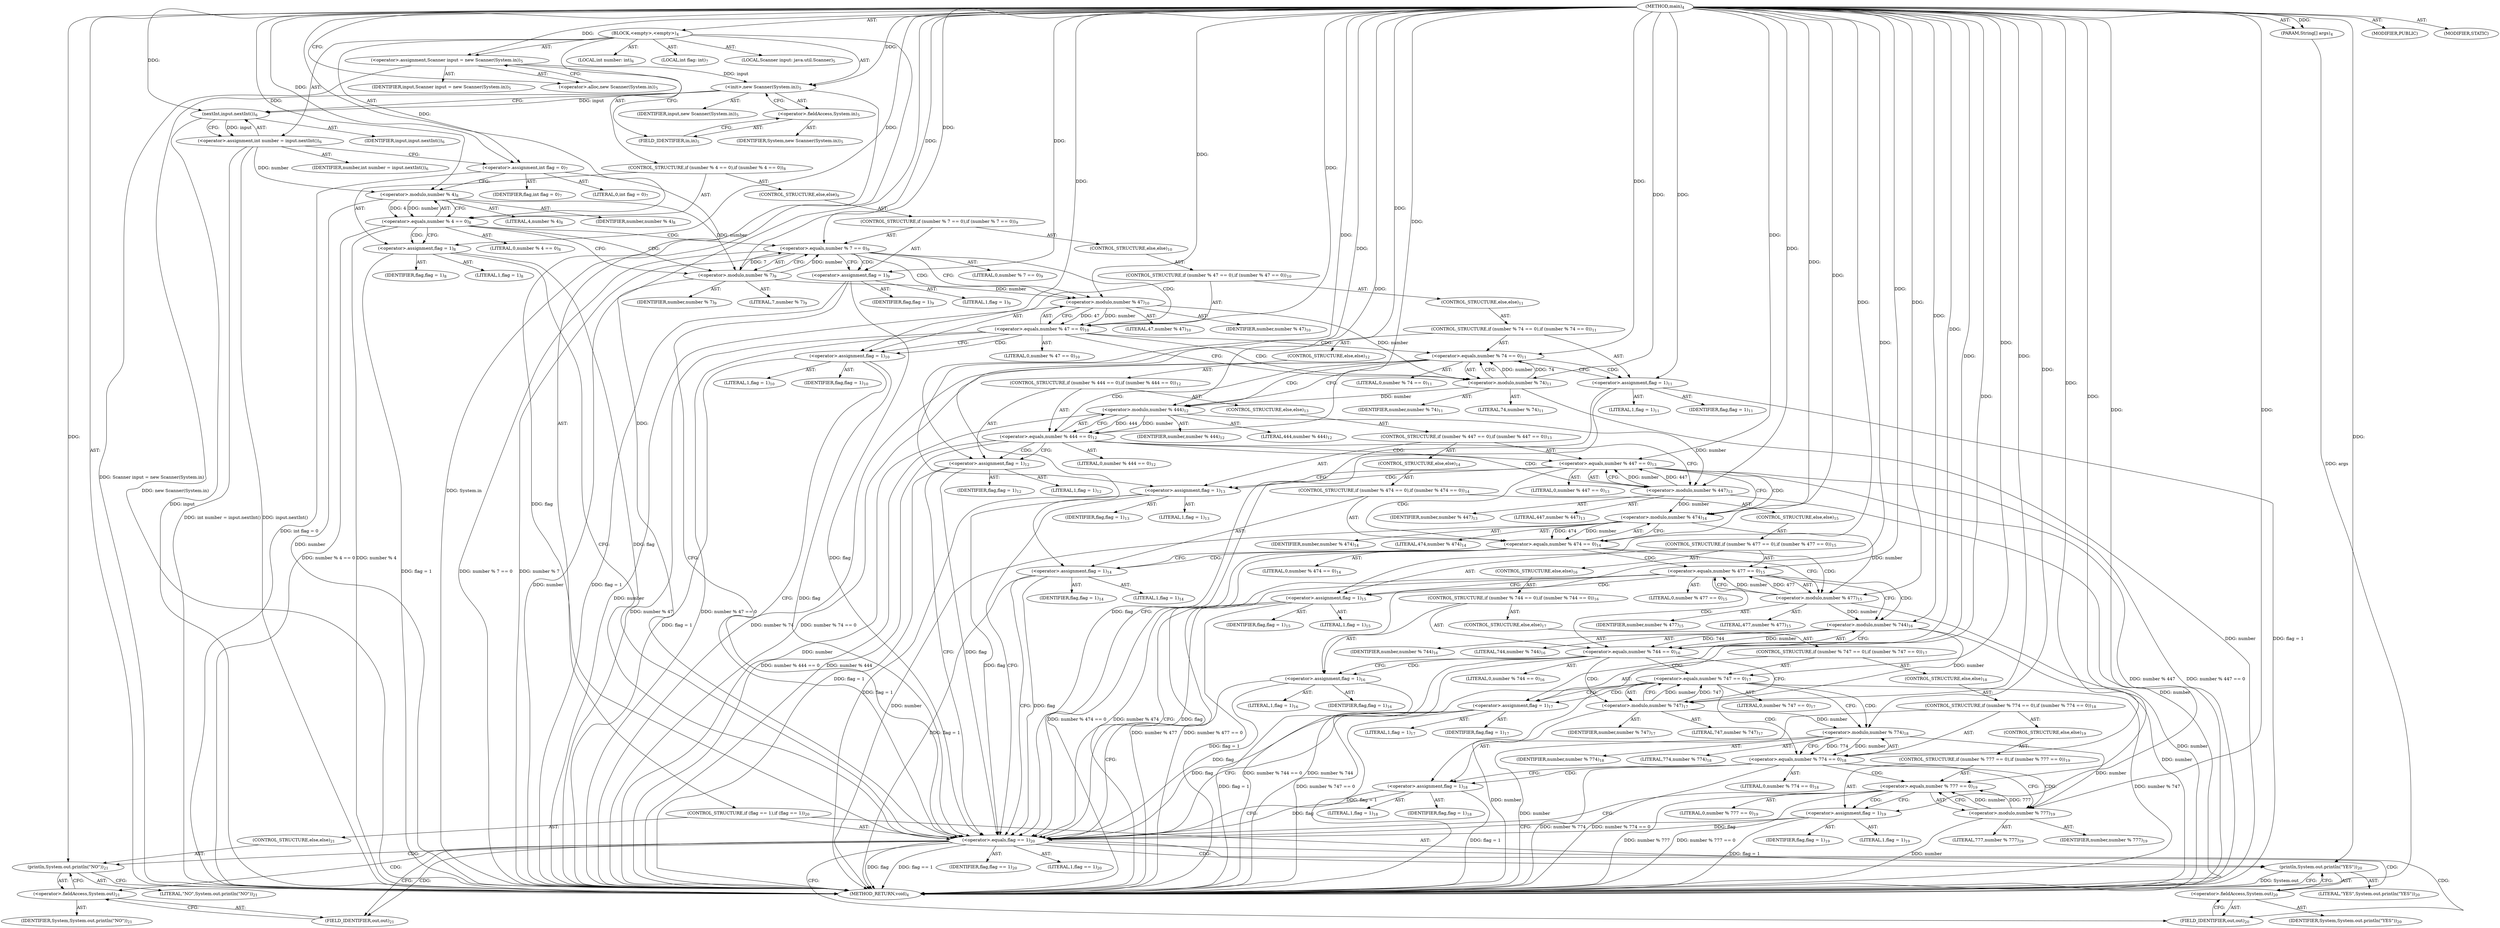 digraph "main" {  
"19" [label = <(METHOD,main)<SUB>4</SUB>> ]
"20" [label = <(PARAM,String[] args)<SUB>4</SUB>> ]
"21" [label = <(BLOCK,&lt;empty&gt;,&lt;empty&gt;)<SUB>4</SUB>> ]
"4" [label = <(LOCAL,Scanner input: java.util.Scanner)<SUB>5</SUB>> ]
"22" [label = <(&lt;operator&gt;.assignment,Scanner input = new Scanner(System.in))<SUB>5</SUB>> ]
"23" [label = <(IDENTIFIER,input,Scanner input = new Scanner(System.in))<SUB>5</SUB>> ]
"24" [label = <(&lt;operator&gt;.alloc,new Scanner(System.in))<SUB>5</SUB>> ]
"25" [label = <(&lt;init&gt;,new Scanner(System.in))<SUB>5</SUB>> ]
"3" [label = <(IDENTIFIER,input,new Scanner(System.in))<SUB>5</SUB>> ]
"26" [label = <(&lt;operator&gt;.fieldAccess,System.in)<SUB>5</SUB>> ]
"27" [label = <(IDENTIFIER,System,new Scanner(System.in))<SUB>5</SUB>> ]
"28" [label = <(FIELD_IDENTIFIER,in,in)<SUB>5</SUB>> ]
"29" [label = <(LOCAL,int number: int)<SUB>6</SUB>> ]
"30" [label = <(&lt;operator&gt;.assignment,int number = input.nextInt())<SUB>6</SUB>> ]
"31" [label = <(IDENTIFIER,number,int number = input.nextInt())<SUB>6</SUB>> ]
"32" [label = <(nextInt,input.nextInt())<SUB>6</SUB>> ]
"33" [label = <(IDENTIFIER,input,input.nextInt())<SUB>6</SUB>> ]
"34" [label = <(LOCAL,int flag: int)<SUB>7</SUB>> ]
"35" [label = <(&lt;operator&gt;.assignment,int flag = 0)<SUB>7</SUB>> ]
"36" [label = <(IDENTIFIER,flag,int flag = 0)<SUB>7</SUB>> ]
"37" [label = <(LITERAL,0,int flag = 0)<SUB>7</SUB>> ]
"38" [label = <(CONTROL_STRUCTURE,if (number % 4 == 0),if (number % 4 == 0))<SUB>8</SUB>> ]
"39" [label = <(&lt;operator&gt;.equals,number % 4 == 0)<SUB>8</SUB>> ]
"40" [label = <(&lt;operator&gt;.modulo,number % 4)<SUB>8</SUB>> ]
"41" [label = <(IDENTIFIER,number,number % 4)<SUB>8</SUB>> ]
"42" [label = <(LITERAL,4,number % 4)<SUB>8</SUB>> ]
"43" [label = <(LITERAL,0,number % 4 == 0)<SUB>8</SUB>> ]
"44" [label = <(&lt;operator&gt;.assignment,flag = 1)<SUB>8</SUB>> ]
"45" [label = <(IDENTIFIER,flag,flag = 1)<SUB>8</SUB>> ]
"46" [label = <(LITERAL,1,flag = 1)<SUB>8</SUB>> ]
"47" [label = <(CONTROL_STRUCTURE,else,else)<SUB>9</SUB>> ]
"48" [label = <(CONTROL_STRUCTURE,if (number % 7 == 0),if (number % 7 == 0))<SUB>9</SUB>> ]
"49" [label = <(&lt;operator&gt;.equals,number % 7 == 0)<SUB>9</SUB>> ]
"50" [label = <(&lt;operator&gt;.modulo,number % 7)<SUB>9</SUB>> ]
"51" [label = <(IDENTIFIER,number,number % 7)<SUB>9</SUB>> ]
"52" [label = <(LITERAL,7,number % 7)<SUB>9</SUB>> ]
"53" [label = <(LITERAL,0,number % 7 == 0)<SUB>9</SUB>> ]
"54" [label = <(&lt;operator&gt;.assignment,flag = 1)<SUB>9</SUB>> ]
"55" [label = <(IDENTIFIER,flag,flag = 1)<SUB>9</SUB>> ]
"56" [label = <(LITERAL,1,flag = 1)<SUB>9</SUB>> ]
"57" [label = <(CONTROL_STRUCTURE,else,else)<SUB>10</SUB>> ]
"58" [label = <(CONTROL_STRUCTURE,if (number % 47 == 0),if (number % 47 == 0))<SUB>10</SUB>> ]
"59" [label = <(&lt;operator&gt;.equals,number % 47 == 0)<SUB>10</SUB>> ]
"60" [label = <(&lt;operator&gt;.modulo,number % 47)<SUB>10</SUB>> ]
"61" [label = <(IDENTIFIER,number,number % 47)<SUB>10</SUB>> ]
"62" [label = <(LITERAL,47,number % 47)<SUB>10</SUB>> ]
"63" [label = <(LITERAL,0,number % 47 == 0)<SUB>10</SUB>> ]
"64" [label = <(&lt;operator&gt;.assignment,flag = 1)<SUB>10</SUB>> ]
"65" [label = <(IDENTIFIER,flag,flag = 1)<SUB>10</SUB>> ]
"66" [label = <(LITERAL,1,flag = 1)<SUB>10</SUB>> ]
"67" [label = <(CONTROL_STRUCTURE,else,else)<SUB>11</SUB>> ]
"68" [label = <(CONTROL_STRUCTURE,if (number % 74 == 0),if (number % 74 == 0))<SUB>11</SUB>> ]
"69" [label = <(&lt;operator&gt;.equals,number % 74 == 0)<SUB>11</SUB>> ]
"70" [label = <(&lt;operator&gt;.modulo,number % 74)<SUB>11</SUB>> ]
"71" [label = <(IDENTIFIER,number,number % 74)<SUB>11</SUB>> ]
"72" [label = <(LITERAL,74,number % 74)<SUB>11</SUB>> ]
"73" [label = <(LITERAL,0,number % 74 == 0)<SUB>11</SUB>> ]
"74" [label = <(&lt;operator&gt;.assignment,flag = 1)<SUB>11</SUB>> ]
"75" [label = <(IDENTIFIER,flag,flag = 1)<SUB>11</SUB>> ]
"76" [label = <(LITERAL,1,flag = 1)<SUB>11</SUB>> ]
"77" [label = <(CONTROL_STRUCTURE,else,else)<SUB>12</SUB>> ]
"78" [label = <(CONTROL_STRUCTURE,if (number % 444 == 0),if (number % 444 == 0))<SUB>12</SUB>> ]
"79" [label = <(&lt;operator&gt;.equals,number % 444 == 0)<SUB>12</SUB>> ]
"80" [label = <(&lt;operator&gt;.modulo,number % 444)<SUB>12</SUB>> ]
"81" [label = <(IDENTIFIER,number,number % 444)<SUB>12</SUB>> ]
"82" [label = <(LITERAL,444,number % 444)<SUB>12</SUB>> ]
"83" [label = <(LITERAL,0,number % 444 == 0)<SUB>12</SUB>> ]
"84" [label = <(&lt;operator&gt;.assignment,flag = 1)<SUB>12</SUB>> ]
"85" [label = <(IDENTIFIER,flag,flag = 1)<SUB>12</SUB>> ]
"86" [label = <(LITERAL,1,flag = 1)<SUB>12</SUB>> ]
"87" [label = <(CONTROL_STRUCTURE,else,else)<SUB>13</SUB>> ]
"88" [label = <(CONTROL_STRUCTURE,if (number % 447 == 0),if (number % 447 == 0))<SUB>13</SUB>> ]
"89" [label = <(&lt;operator&gt;.equals,number % 447 == 0)<SUB>13</SUB>> ]
"90" [label = <(&lt;operator&gt;.modulo,number % 447)<SUB>13</SUB>> ]
"91" [label = <(IDENTIFIER,number,number % 447)<SUB>13</SUB>> ]
"92" [label = <(LITERAL,447,number % 447)<SUB>13</SUB>> ]
"93" [label = <(LITERAL,0,number % 447 == 0)<SUB>13</SUB>> ]
"94" [label = <(&lt;operator&gt;.assignment,flag = 1)<SUB>13</SUB>> ]
"95" [label = <(IDENTIFIER,flag,flag = 1)<SUB>13</SUB>> ]
"96" [label = <(LITERAL,1,flag = 1)<SUB>13</SUB>> ]
"97" [label = <(CONTROL_STRUCTURE,else,else)<SUB>14</SUB>> ]
"98" [label = <(CONTROL_STRUCTURE,if (number % 474 == 0),if (number % 474 == 0))<SUB>14</SUB>> ]
"99" [label = <(&lt;operator&gt;.equals,number % 474 == 0)<SUB>14</SUB>> ]
"100" [label = <(&lt;operator&gt;.modulo,number % 474)<SUB>14</SUB>> ]
"101" [label = <(IDENTIFIER,number,number % 474)<SUB>14</SUB>> ]
"102" [label = <(LITERAL,474,number % 474)<SUB>14</SUB>> ]
"103" [label = <(LITERAL,0,number % 474 == 0)<SUB>14</SUB>> ]
"104" [label = <(&lt;operator&gt;.assignment,flag = 1)<SUB>14</SUB>> ]
"105" [label = <(IDENTIFIER,flag,flag = 1)<SUB>14</SUB>> ]
"106" [label = <(LITERAL,1,flag = 1)<SUB>14</SUB>> ]
"107" [label = <(CONTROL_STRUCTURE,else,else)<SUB>15</SUB>> ]
"108" [label = <(CONTROL_STRUCTURE,if (number % 477 == 0),if (number % 477 == 0))<SUB>15</SUB>> ]
"109" [label = <(&lt;operator&gt;.equals,number % 477 == 0)<SUB>15</SUB>> ]
"110" [label = <(&lt;operator&gt;.modulo,number % 477)<SUB>15</SUB>> ]
"111" [label = <(IDENTIFIER,number,number % 477)<SUB>15</SUB>> ]
"112" [label = <(LITERAL,477,number % 477)<SUB>15</SUB>> ]
"113" [label = <(LITERAL,0,number % 477 == 0)<SUB>15</SUB>> ]
"114" [label = <(&lt;operator&gt;.assignment,flag = 1)<SUB>15</SUB>> ]
"115" [label = <(IDENTIFIER,flag,flag = 1)<SUB>15</SUB>> ]
"116" [label = <(LITERAL,1,flag = 1)<SUB>15</SUB>> ]
"117" [label = <(CONTROL_STRUCTURE,else,else)<SUB>16</SUB>> ]
"118" [label = <(CONTROL_STRUCTURE,if (number % 744 == 0),if (number % 744 == 0))<SUB>16</SUB>> ]
"119" [label = <(&lt;operator&gt;.equals,number % 744 == 0)<SUB>16</SUB>> ]
"120" [label = <(&lt;operator&gt;.modulo,number % 744)<SUB>16</SUB>> ]
"121" [label = <(IDENTIFIER,number,number % 744)<SUB>16</SUB>> ]
"122" [label = <(LITERAL,744,number % 744)<SUB>16</SUB>> ]
"123" [label = <(LITERAL,0,number % 744 == 0)<SUB>16</SUB>> ]
"124" [label = <(&lt;operator&gt;.assignment,flag = 1)<SUB>16</SUB>> ]
"125" [label = <(IDENTIFIER,flag,flag = 1)<SUB>16</SUB>> ]
"126" [label = <(LITERAL,1,flag = 1)<SUB>16</SUB>> ]
"127" [label = <(CONTROL_STRUCTURE,else,else)<SUB>17</SUB>> ]
"128" [label = <(CONTROL_STRUCTURE,if (number % 747 == 0),if (number % 747 == 0))<SUB>17</SUB>> ]
"129" [label = <(&lt;operator&gt;.equals,number % 747 == 0)<SUB>17</SUB>> ]
"130" [label = <(&lt;operator&gt;.modulo,number % 747)<SUB>17</SUB>> ]
"131" [label = <(IDENTIFIER,number,number % 747)<SUB>17</SUB>> ]
"132" [label = <(LITERAL,747,number % 747)<SUB>17</SUB>> ]
"133" [label = <(LITERAL,0,number % 747 == 0)<SUB>17</SUB>> ]
"134" [label = <(&lt;operator&gt;.assignment,flag = 1)<SUB>17</SUB>> ]
"135" [label = <(IDENTIFIER,flag,flag = 1)<SUB>17</SUB>> ]
"136" [label = <(LITERAL,1,flag = 1)<SUB>17</SUB>> ]
"137" [label = <(CONTROL_STRUCTURE,else,else)<SUB>18</SUB>> ]
"138" [label = <(CONTROL_STRUCTURE,if (number % 774 == 0),if (number % 774 == 0))<SUB>18</SUB>> ]
"139" [label = <(&lt;operator&gt;.equals,number % 774 == 0)<SUB>18</SUB>> ]
"140" [label = <(&lt;operator&gt;.modulo,number % 774)<SUB>18</SUB>> ]
"141" [label = <(IDENTIFIER,number,number % 774)<SUB>18</SUB>> ]
"142" [label = <(LITERAL,774,number % 774)<SUB>18</SUB>> ]
"143" [label = <(LITERAL,0,number % 774 == 0)<SUB>18</SUB>> ]
"144" [label = <(&lt;operator&gt;.assignment,flag = 1)<SUB>18</SUB>> ]
"145" [label = <(IDENTIFIER,flag,flag = 1)<SUB>18</SUB>> ]
"146" [label = <(LITERAL,1,flag = 1)<SUB>18</SUB>> ]
"147" [label = <(CONTROL_STRUCTURE,else,else)<SUB>19</SUB>> ]
"148" [label = <(CONTROL_STRUCTURE,if (number % 777 == 0),if (number % 777 == 0))<SUB>19</SUB>> ]
"149" [label = <(&lt;operator&gt;.equals,number % 777 == 0)<SUB>19</SUB>> ]
"150" [label = <(&lt;operator&gt;.modulo,number % 777)<SUB>19</SUB>> ]
"151" [label = <(IDENTIFIER,number,number % 777)<SUB>19</SUB>> ]
"152" [label = <(LITERAL,777,number % 777)<SUB>19</SUB>> ]
"153" [label = <(LITERAL,0,number % 777 == 0)<SUB>19</SUB>> ]
"154" [label = <(&lt;operator&gt;.assignment,flag = 1)<SUB>19</SUB>> ]
"155" [label = <(IDENTIFIER,flag,flag = 1)<SUB>19</SUB>> ]
"156" [label = <(LITERAL,1,flag = 1)<SUB>19</SUB>> ]
"157" [label = <(CONTROL_STRUCTURE,if (flag == 1),if (flag == 1))<SUB>20</SUB>> ]
"158" [label = <(&lt;operator&gt;.equals,flag == 1)<SUB>20</SUB>> ]
"159" [label = <(IDENTIFIER,flag,flag == 1)<SUB>20</SUB>> ]
"160" [label = <(LITERAL,1,flag == 1)<SUB>20</SUB>> ]
"161" [label = <(println,System.out.println(&quot;YES&quot;))<SUB>20</SUB>> ]
"162" [label = <(&lt;operator&gt;.fieldAccess,System.out)<SUB>20</SUB>> ]
"163" [label = <(IDENTIFIER,System,System.out.println(&quot;YES&quot;))<SUB>20</SUB>> ]
"164" [label = <(FIELD_IDENTIFIER,out,out)<SUB>20</SUB>> ]
"165" [label = <(LITERAL,&quot;YES&quot;,System.out.println(&quot;YES&quot;))<SUB>20</SUB>> ]
"166" [label = <(CONTROL_STRUCTURE,else,else)<SUB>21</SUB>> ]
"167" [label = <(println,System.out.println(&quot;NO&quot;))<SUB>21</SUB>> ]
"168" [label = <(&lt;operator&gt;.fieldAccess,System.out)<SUB>21</SUB>> ]
"169" [label = <(IDENTIFIER,System,System.out.println(&quot;NO&quot;))<SUB>21</SUB>> ]
"170" [label = <(FIELD_IDENTIFIER,out,out)<SUB>21</SUB>> ]
"171" [label = <(LITERAL,&quot;NO&quot;,System.out.println(&quot;NO&quot;))<SUB>21</SUB>> ]
"172" [label = <(MODIFIER,PUBLIC)> ]
"173" [label = <(MODIFIER,STATIC)> ]
"174" [label = <(METHOD_RETURN,void)<SUB>4</SUB>> ]
  "19" -> "20"  [ label = "AST: "] 
  "19" -> "21"  [ label = "AST: "] 
  "19" -> "172"  [ label = "AST: "] 
  "19" -> "173"  [ label = "AST: "] 
  "19" -> "174"  [ label = "AST: "] 
  "21" -> "4"  [ label = "AST: "] 
  "21" -> "22"  [ label = "AST: "] 
  "21" -> "25"  [ label = "AST: "] 
  "21" -> "29"  [ label = "AST: "] 
  "21" -> "30"  [ label = "AST: "] 
  "21" -> "34"  [ label = "AST: "] 
  "21" -> "35"  [ label = "AST: "] 
  "21" -> "38"  [ label = "AST: "] 
  "21" -> "157"  [ label = "AST: "] 
  "22" -> "23"  [ label = "AST: "] 
  "22" -> "24"  [ label = "AST: "] 
  "25" -> "3"  [ label = "AST: "] 
  "25" -> "26"  [ label = "AST: "] 
  "26" -> "27"  [ label = "AST: "] 
  "26" -> "28"  [ label = "AST: "] 
  "30" -> "31"  [ label = "AST: "] 
  "30" -> "32"  [ label = "AST: "] 
  "32" -> "33"  [ label = "AST: "] 
  "35" -> "36"  [ label = "AST: "] 
  "35" -> "37"  [ label = "AST: "] 
  "38" -> "39"  [ label = "AST: "] 
  "38" -> "44"  [ label = "AST: "] 
  "38" -> "47"  [ label = "AST: "] 
  "39" -> "40"  [ label = "AST: "] 
  "39" -> "43"  [ label = "AST: "] 
  "40" -> "41"  [ label = "AST: "] 
  "40" -> "42"  [ label = "AST: "] 
  "44" -> "45"  [ label = "AST: "] 
  "44" -> "46"  [ label = "AST: "] 
  "47" -> "48"  [ label = "AST: "] 
  "48" -> "49"  [ label = "AST: "] 
  "48" -> "54"  [ label = "AST: "] 
  "48" -> "57"  [ label = "AST: "] 
  "49" -> "50"  [ label = "AST: "] 
  "49" -> "53"  [ label = "AST: "] 
  "50" -> "51"  [ label = "AST: "] 
  "50" -> "52"  [ label = "AST: "] 
  "54" -> "55"  [ label = "AST: "] 
  "54" -> "56"  [ label = "AST: "] 
  "57" -> "58"  [ label = "AST: "] 
  "58" -> "59"  [ label = "AST: "] 
  "58" -> "64"  [ label = "AST: "] 
  "58" -> "67"  [ label = "AST: "] 
  "59" -> "60"  [ label = "AST: "] 
  "59" -> "63"  [ label = "AST: "] 
  "60" -> "61"  [ label = "AST: "] 
  "60" -> "62"  [ label = "AST: "] 
  "64" -> "65"  [ label = "AST: "] 
  "64" -> "66"  [ label = "AST: "] 
  "67" -> "68"  [ label = "AST: "] 
  "68" -> "69"  [ label = "AST: "] 
  "68" -> "74"  [ label = "AST: "] 
  "68" -> "77"  [ label = "AST: "] 
  "69" -> "70"  [ label = "AST: "] 
  "69" -> "73"  [ label = "AST: "] 
  "70" -> "71"  [ label = "AST: "] 
  "70" -> "72"  [ label = "AST: "] 
  "74" -> "75"  [ label = "AST: "] 
  "74" -> "76"  [ label = "AST: "] 
  "77" -> "78"  [ label = "AST: "] 
  "78" -> "79"  [ label = "AST: "] 
  "78" -> "84"  [ label = "AST: "] 
  "78" -> "87"  [ label = "AST: "] 
  "79" -> "80"  [ label = "AST: "] 
  "79" -> "83"  [ label = "AST: "] 
  "80" -> "81"  [ label = "AST: "] 
  "80" -> "82"  [ label = "AST: "] 
  "84" -> "85"  [ label = "AST: "] 
  "84" -> "86"  [ label = "AST: "] 
  "87" -> "88"  [ label = "AST: "] 
  "88" -> "89"  [ label = "AST: "] 
  "88" -> "94"  [ label = "AST: "] 
  "88" -> "97"  [ label = "AST: "] 
  "89" -> "90"  [ label = "AST: "] 
  "89" -> "93"  [ label = "AST: "] 
  "90" -> "91"  [ label = "AST: "] 
  "90" -> "92"  [ label = "AST: "] 
  "94" -> "95"  [ label = "AST: "] 
  "94" -> "96"  [ label = "AST: "] 
  "97" -> "98"  [ label = "AST: "] 
  "98" -> "99"  [ label = "AST: "] 
  "98" -> "104"  [ label = "AST: "] 
  "98" -> "107"  [ label = "AST: "] 
  "99" -> "100"  [ label = "AST: "] 
  "99" -> "103"  [ label = "AST: "] 
  "100" -> "101"  [ label = "AST: "] 
  "100" -> "102"  [ label = "AST: "] 
  "104" -> "105"  [ label = "AST: "] 
  "104" -> "106"  [ label = "AST: "] 
  "107" -> "108"  [ label = "AST: "] 
  "108" -> "109"  [ label = "AST: "] 
  "108" -> "114"  [ label = "AST: "] 
  "108" -> "117"  [ label = "AST: "] 
  "109" -> "110"  [ label = "AST: "] 
  "109" -> "113"  [ label = "AST: "] 
  "110" -> "111"  [ label = "AST: "] 
  "110" -> "112"  [ label = "AST: "] 
  "114" -> "115"  [ label = "AST: "] 
  "114" -> "116"  [ label = "AST: "] 
  "117" -> "118"  [ label = "AST: "] 
  "118" -> "119"  [ label = "AST: "] 
  "118" -> "124"  [ label = "AST: "] 
  "118" -> "127"  [ label = "AST: "] 
  "119" -> "120"  [ label = "AST: "] 
  "119" -> "123"  [ label = "AST: "] 
  "120" -> "121"  [ label = "AST: "] 
  "120" -> "122"  [ label = "AST: "] 
  "124" -> "125"  [ label = "AST: "] 
  "124" -> "126"  [ label = "AST: "] 
  "127" -> "128"  [ label = "AST: "] 
  "128" -> "129"  [ label = "AST: "] 
  "128" -> "134"  [ label = "AST: "] 
  "128" -> "137"  [ label = "AST: "] 
  "129" -> "130"  [ label = "AST: "] 
  "129" -> "133"  [ label = "AST: "] 
  "130" -> "131"  [ label = "AST: "] 
  "130" -> "132"  [ label = "AST: "] 
  "134" -> "135"  [ label = "AST: "] 
  "134" -> "136"  [ label = "AST: "] 
  "137" -> "138"  [ label = "AST: "] 
  "138" -> "139"  [ label = "AST: "] 
  "138" -> "144"  [ label = "AST: "] 
  "138" -> "147"  [ label = "AST: "] 
  "139" -> "140"  [ label = "AST: "] 
  "139" -> "143"  [ label = "AST: "] 
  "140" -> "141"  [ label = "AST: "] 
  "140" -> "142"  [ label = "AST: "] 
  "144" -> "145"  [ label = "AST: "] 
  "144" -> "146"  [ label = "AST: "] 
  "147" -> "148"  [ label = "AST: "] 
  "148" -> "149"  [ label = "AST: "] 
  "148" -> "154"  [ label = "AST: "] 
  "149" -> "150"  [ label = "AST: "] 
  "149" -> "153"  [ label = "AST: "] 
  "150" -> "151"  [ label = "AST: "] 
  "150" -> "152"  [ label = "AST: "] 
  "154" -> "155"  [ label = "AST: "] 
  "154" -> "156"  [ label = "AST: "] 
  "157" -> "158"  [ label = "AST: "] 
  "157" -> "161"  [ label = "AST: "] 
  "157" -> "166"  [ label = "AST: "] 
  "158" -> "159"  [ label = "AST: "] 
  "158" -> "160"  [ label = "AST: "] 
  "161" -> "162"  [ label = "AST: "] 
  "161" -> "165"  [ label = "AST: "] 
  "162" -> "163"  [ label = "AST: "] 
  "162" -> "164"  [ label = "AST: "] 
  "166" -> "167"  [ label = "AST: "] 
  "167" -> "168"  [ label = "AST: "] 
  "167" -> "171"  [ label = "AST: "] 
  "168" -> "169"  [ label = "AST: "] 
  "168" -> "170"  [ label = "AST: "] 
  "22" -> "28"  [ label = "CFG: "] 
  "25" -> "32"  [ label = "CFG: "] 
  "30" -> "35"  [ label = "CFG: "] 
  "35" -> "40"  [ label = "CFG: "] 
  "24" -> "22"  [ label = "CFG: "] 
  "26" -> "25"  [ label = "CFG: "] 
  "32" -> "30"  [ label = "CFG: "] 
  "39" -> "44"  [ label = "CFG: "] 
  "39" -> "50"  [ label = "CFG: "] 
  "44" -> "158"  [ label = "CFG: "] 
  "158" -> "164"  [ label = "CFG: "] 
  "158" -> "170"  [ label = "CFG: "] 
  "161" -> "174"  [ label = "CFG: "] 
  "28" -> "26"  [ label = "CFG: "] 
  "40" -> "39"  [ label = "CFG: "] 
  "162" -> "161"  [ label = "CFG: "] 
  "167" -> "174"  [ label = "CFG: "] 
  "49" -> "54"  [ label = "CFG: "] 
  "49" -> "60"  [ label = "CFG: "] 
  "54" -> "158"  [ label = "CFG: "] 
  "164" -> "162"  [ label = "CFG: "] 
  "168" -> "167"  [ label = "CFG: "] 
  "50" -> "49"  [ label = "CFG: "] 
  "170" -> "168"  [ label = "CFG: "] 
  "59" -> "64"  [ label = "CFG: "] 
  "59" -> "70"  [ label = "CFG: "] 
  "64" -> "158"  [ label = "CFG: "] 
  "60" -> "59"  [ label = "CFG: "] 
  "69" -> "74"  [ label = "CFG: "] 
  "69" -> "80"  [ label = "CFG: "] 
  "74" -> "158"  [ label = "CFG: "] 
  "70" -> "69"  [ label = "CFG: "] 
  "79" -> "84"  [ label = "CFG: "] 
  "79" -> "90"  [ label = "CFG: "] 
  "84" -> "158"  [ label = "CFG: "] 
  "80" -> "79"  [ label = "CFG: "] 
  "89" -> "94"  [ label = "CFG: "] 
  "89" -> "100"  [ label = "CFG: "] 
  "94" -> "158"  [ label = "CFG: "] 
  "90" -> "89"  [ label = "CFG: "] 
  "99" -> "104"  [ label = "CFG: "] 
  "99" -> "110"  [ label = "CFG: "] 
  "104" -> "158"  [ label = "CFG: "] 
  "100" -> "99"  [ label = "CFG: "] 
  "109" -> "114"  [ label = "CFG: "] 
  "109" -> "120"  [ label = "CFG: "] 
  "114" -> "158"  [ label = "CFG: "] 
  "110" -> "109"  [ label = "CFG: "] 
  "119" -> "124"  [ label = "CFG: "] 
  "119" -> "130"  [ label = "CFG: "] 
  "124" -> "158"  [ label = "CFG: "] 
  "120" -> "119"  [ label = "CFG: "] 
  "129" -> "134"  [ label = "CFG: "] 
  "129" -> "140"  [ label = "CFG: "] 
  "134" -> "158"  [ label = "CFG: "] 
  "130" -> "129"  [ label = "CFG: "] 
  "139" -> "144"  [ label = "CFG: "] 
  "139" -> "150"  [ label = "CFG: "] 
  "144" -> "158"  [ label = "CFG: "] 
  "140" -> "139"  [ label = "CFG: "] 
  "149" -> "154"  [ label = "CFG: "] 
  "149" -> "158"  [ label = "CFG: "] 
  "154" -> "158"  [ label = "CFG: "] 
  "150" -> "149"  [ label = "CFG: "] 
  "19" -> "24"  [ label = "CFG: "] 
  "20" -> "174"  [ label = "DDG: args"] 
  "22" -> "174"  [ label = "DDG: Scanner input = new Scanner(System.in)"] 
  "25" -> "174"  [ label = "DDG: System.in"] 
  "25" -> "174"  [ label = "DDG: new Scanner(System.in)"] 
  "32" -> "174"  [ label = "DDG: input"] 
  "30" -> "174"  [ label = "DDG: input.nextInt()"] 
  "30" -> "174"  [ label = "DDG: int number = input.nextInt()"] 
  "35" -> "174"  [ label = "DDG: int flag = 0"] 
  "40" -> "174"  [ label = "DDG: number"] 
  "39" -> "174"  [ label = "DDG: number % 4"] 
  "39" -> "174"  [ label = "DDG: number % 4 == 0"] 
  "50" -> "174"  [ label = "DDG: number"] 
  "49" -> "174"  [ label = "DDG: number % 7"] 
  "49" -> "174"  [ label = "DDG: number % 7 == 0"] 
  "60" -> "174"  [ label = "DDG: number"] 
  "59" -> "174"  [ label = "DDG: number % 47"] 
  "59" -> "174"  [ label = "DDG: number % 47 == 0"] 
  "70" -> "174"  [ label = "DDG: number"] 
  "69" -> "174"  [ label = "DDG: number % 74"] 
  "69" -> "174"  [ label = "DDG: number % 74 == 0"] 
  "80" -> "174"  [ label = "DDG: number"] 
  "79" -> "174"  [ label = "DDG: number % 444"] 
  "79" -> "174"  [ label = "DDG: number % 444 == 0"] 
  "90" -> "174"  [ label = "DDG: number"] 
  "89" -> "174"  [ label = "DDG: number % 447"] 
  "89" -> "174"  [ label = "DDG: number % 447 == 0"] 
  "100" -> "174"  [ label = "DDG: number"] 
  "99" -> "174"  [ label = "DDG: number % 474"] 
  "99" -> "174"  [ label = "DDG: number % 474 == 0"] 
  "110" -> "174"  [ label = "DDG: number"] 
  "109" -> "174"  [ label = "DDG: number % 477"] 
  "109" -> "174"  [ label = "DDG: number % 477 == 0"] 
  "120" -> "174"  [ label = "DDG: number"] 
  "119" -> "174"  [ label = "DDG: number % 744"] 
  "119" -> "174"  [ label = "DDG: number % 744 == 0"] 
  "130" -> "174"  [ label = "DDG: number"] 
  "129" -> "174"  [ label = "DDG: number % 747"] 
  "129" -> "174"  [ label = "DDG: number % 747 == 0"] 
  "140" -> "174"  [ label = "DDG: number"] 
  "139" -> "174"  [ label = "DDG: number % 774"] 
  "139" -> "174"  [ label = "DDG: number % 774 == 0"] 
  "150" -> "174"  [ label = "DDG: number"] 
  "149" -> "174"  [ label = "DDG: number % 777"] 
  "149" -> "174"  [ label = "DDG: number % 777 == 0"] 
  "154" -> "174"  [ label = "DDG: flag = 1"] 
  "144" -> "174"  [ label = "DDG: flag = 1"] 
  "134" -> "174"  [ label = "DDG: flag = 1"] 
  "124" -> "174"  [ label = "DDG: flag = 1"] 
  "114" -> "174"  [ label = "DDG: flag = 1"] 
  "104" -> "174"  [ label = "DDG: flag = 1"] 
  "94" -> "174"  [ label = "DDG: flag = 1"] 
  "84" -> "174"  [ label = "DDG: flag = 1"] 
  "74" -> "174"  [ label = "DDG: flag = 1"] 
  "64" -> "174"  [ label = "DDG: flag = 1"] 
  "54" -> "174"  [ label = "DDG: flag = 1"] 
  "44" -> "174"  [ label = "DDG: flag = 1"] 
  "158" -> "174"  [ label = "DDG: flag"] 
  "158" -> "174"  [ label = "DDG: flag == 1"] 
  "161" -> "174"  [ label = "DDG: System.out"] 
  "19" -> "20"  [ label = "DDG: "] 
  "19" -> "22"  [ label = "DDG: "] 
  "32" -> "30"  [ label = "DDG: input"] 
  "19" -> "35"  [ label = "DDG: "] 
  "22" -> "25"  [ label = "DDG: input"] 
  "19" -> "25"  [ label = "DDG: "] 
  "19" -> "44"  [ label = "DDG: "] 
  "25" -> "32"  [ label = "DDG: input"] 
  "19" -> "32"  [ label = "DDG: "] 
  "40" -> "39"  [ label = "DDG: number"] 
  "40" -> "39"  [ label = "DDG: 4"] 
  "19" -> "39"  [ label = "DDG: "] 
  "35" -> "158"  [ label = "DDG: flag"] 
  "154" -> "158"  [ label = "DDG: flag"] 
  "144" -> "158"  [ label = "DDG: flag"] 
  "134" -> "158"  [ label = "DDG: flag"] 
  "124" -> "158"  [ label = "DDG: flag"] 
  "114" -> "158"  [ label = "DDG: flag"] 
  "104" -> "158"  [ label = "DDG: flag"] 
  "94" -> "158"  [ label = "DDG: flag"] 
  "84" -> "158"  [ label = "DDG: flag"] 
  "74" -> "158"  [ label = "DDG: flag"] 
  "64" -> "158"  [ label = "DDG: flag"] 
  "54" -> "158"  [ label = "DDG: flag"] 
  "44" -> "158"  [ label = "DDG: flag"] 
  "19" -> "158"  [ label = "DDG: "] 
  "19" -> "161"  [ label = "DDG: "] 
  "30" -> "40"  [ label = "DDG: number"] 
  "19" -> "40"  [ label = "DDG: "] 
  "19" -> "54"  [ label = "DDG: "] 
  "19" -> "167"  [ label = "DDG: "] 
  "50" -> "49"  [ label = "DDG: number"] 
  "50" -> "49"  [ label = "DDG: 7"] 
  "19" -> "49"  [ label = "DDG: "] 
  "40" -> "50"  [ label = "DDG: number"] 
  "19" -> "50"  [ label = "DDG: "] 
  "19" -> "64"  [ label = "DDG: "] 
  "60" -> "59"  [ label = "DDG: number"] 
  "60" -> "59"  [ label = "DDG: 47"] 
  "19" -> "59"  [ label = "DDG: "] 
  "50" -> "60"  [ label = "DDG: number"] 
  "19" -> "60"  [ label = "DDG: "] 
  "19" -> "74"  [ label = "DDG: "] 
  "70" -> "69"  [ label = "DDG: number"] 
  "70" -> "69"  [ label = "DDG: 74"] 
  "19" -> "69"  [ label = "DDG: "] 
  "60" -> "70"  [ label = "DDG: number"] 
  "19" -> "70"  [ label = "DDG: "] 
  "19" -> "84"  [ label = "DDG: "] 
  "80" -> "79"  [ label = "DDG: number"] 
  "80" -> "79"  [ label = "DDG: 444"] 
  "19" -> "79"  [ label = "DDG: "] 
  "70" -> "80"  [ label = "DDG: number"] 
  "19" -> "80"  [ label = "DDG: "] 
  "19" -> "94"  [ label = "DDG: "] 
  "90" -> "89"  [ label = "DDG: number"] 
  "90" -> "89"  [ label = "DDG: 447"] 
  "19" -> "89"  [ label = "DDG: "] 
  "80" -> "90"  [ label = "DDG: number"] 
  "19" -> "90"  [ label = "DDG: "] 
  "19" -> "104"  [ label = "DDG: "] 
  "100" -> "99"  [ label = "DDG: number"] 
  "100" -> "99"  [ label = "DDG: 474"] 
  "19" -> "99"  [ label = "DDG: "] 
  "90" -> "100"  [ label = "DDG: number"] 
  "19" -> "100"  [ label = "DDG: "] 
  "19" -> "114"  [ label = "DDG: "] 
  "110" -> "109"  [ label = "DDG: number"] 
  "110" -> "109"  [ label = "DDG: 477"] 
  "19" -> "109"  [ label = "DDG: "] 
  "100" -> "110"  [ label = "DDG: number"] 
  "19" -> "110"  [ label = "DDG: "] 
  "19" -> "124"  [ label = "DDG: "] 
  "120" -> "119"  [ label = "DDG: number"] 
  "120" -> "119"  [ label = "DDG: 744"] 
  "19" -> "119"  [ label = "DDG: "] 
  "110" -> "120"  [ label = "DDG: number"] 
  "19" -> "120"  [ label = "DDG: "] 
  "19" -> "134"  [ label = "DDG: "] 
  "130" -> "129"  [ label = "DDG: number"] 
  "130" -> "129"  [ label = "DDG: 747"] 
  "19" -> "129"  [ label = "DDG: "] 
  "120" -> "130"  [ label = "DDG: number"] 
  "19" -> "130"  [ label = "DDG: "] 
  "19" -> "144"  [ label = "DDG: "] 
  "140" -> "139"  [ label = "DDG: number"] 
  "140" -> "139"  [ label = "DDG: 774"] 
  "19" -> "139"  [ label = "DDG: "] 
  "130" -> "140"  [ label = "DDG: number"] 
  "19" -> "140"  [ label = "DDG: "] 
  "19" -> "154"  [ label = "DDG: "] 
  "150" -> "149"  [ label = "DDG: number"] 
  "150" -> "149"  [ label = "DDG: 777"] 
  "19" -> "149"  [ label = "DDG: "] 
  "140" -> "150"  [ label = "DDG: number"] 
  "19" -> "150"  [ label = "DDG: "] 
  "39" -> "50"  [ label = "CDG: "] 
  "39" -> "44"  [ label = "CDG: "] 
  "39" -> "49"  [ label = "CDG: "] 
  "158" -> "167"  [ label = "CDG: "] 
  "158" -> "161"  [ label = "CDG: "] 
  "158" -> "162"  [ label = "CDG: "] 
  "158" -> "168"  [ label = "CDG: "] 
  "158" -> "170"  [ label = "CDG: "] 
  "158" -> "164"  [ label = "CDG: "] 
  "49" -> "60"  [ label = "CDG: "] 
  "49" -> "59"  [ label = "CDG: "] 
  "49" -> "54"  [ label = "CDG: "] 
  "59" -> "64"  [ label = "CDG: "] 
  "59" -> "69"  [ label = "CDG: "] 
  "59" -> "70"  [ label = "CDG: "] 
  "69" -> "74"  [ label = "CDG: "] 
  "69" -> "79"  [ label = "CDG: "] 
  "69" -> "80"  [ label = "CDG: "] 
  "79" -> "84"  [ label = "CDG: "] 
  "79" -> "90"  [ label = "CDG: "] 
  "79" -> "89"  [ label = "CDG: "] 
  "89" -> "94"  [ label = "CDG: "] 
  "89" -> "100"  [ label = "CDG: "] 
  "89" -> "99"  [ label = "CDG: "] 
  "99" -> "104"  [ label = "CDG: "] 
  "99" -> "110"  [ label = "CDG: "] 
  "99" -> "109"  [ label = "CDG: "] 
  "109" -> "120"  [ label = "CDG: "] 
  "109" -> "114"  [ label = "CDG: "] 
  "109" -> "119"  [ label = "CDG: "] 
  "119" -> "129"  [ label = "CDG: "] 
  "119" -> "130"  [ label = "CDG: "] 
  "119" -> "124"  [ label = "CDG: "] 
  "129" -> "134"  [ label = "CDG: "] 
  "129" -> "139"  [ label = "CDG: "] 
  "129" -> "140"  [ label = "CDG: "] 
  "139" -> "149"  [ label = "CDG: "] 
  "139" -> "150"  [ label = "CDG: "] 
  "139" -> "144"  [ label = "CDG: "] 
  "149" -> "154"  [ label = "CDG: "] 
}
